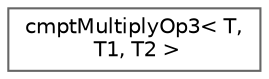 digraph "Graphical Class Hierarchy"
{
 // LATEX_PDF_SIZE
  bgcolor="transparent";
  edge [fontname=Helvetica,fontsize=10,labelfontname=Helvetica,labelfontsize=10];
  node [fontname=Helvetica,fontsize=10,shape=box,height=0.2,width=0.4];
  rankdir="LR";
  Node0 [id="Node000000",label="cmptMultiplyOp3\< T,\l T1, T2 \>",height=0.2,width=0.4,color="grey40", fillcolor="white", style="filled",URL="$structFoam_1_1cmptMultiplyOp3.html",tooltip=" "];
}
